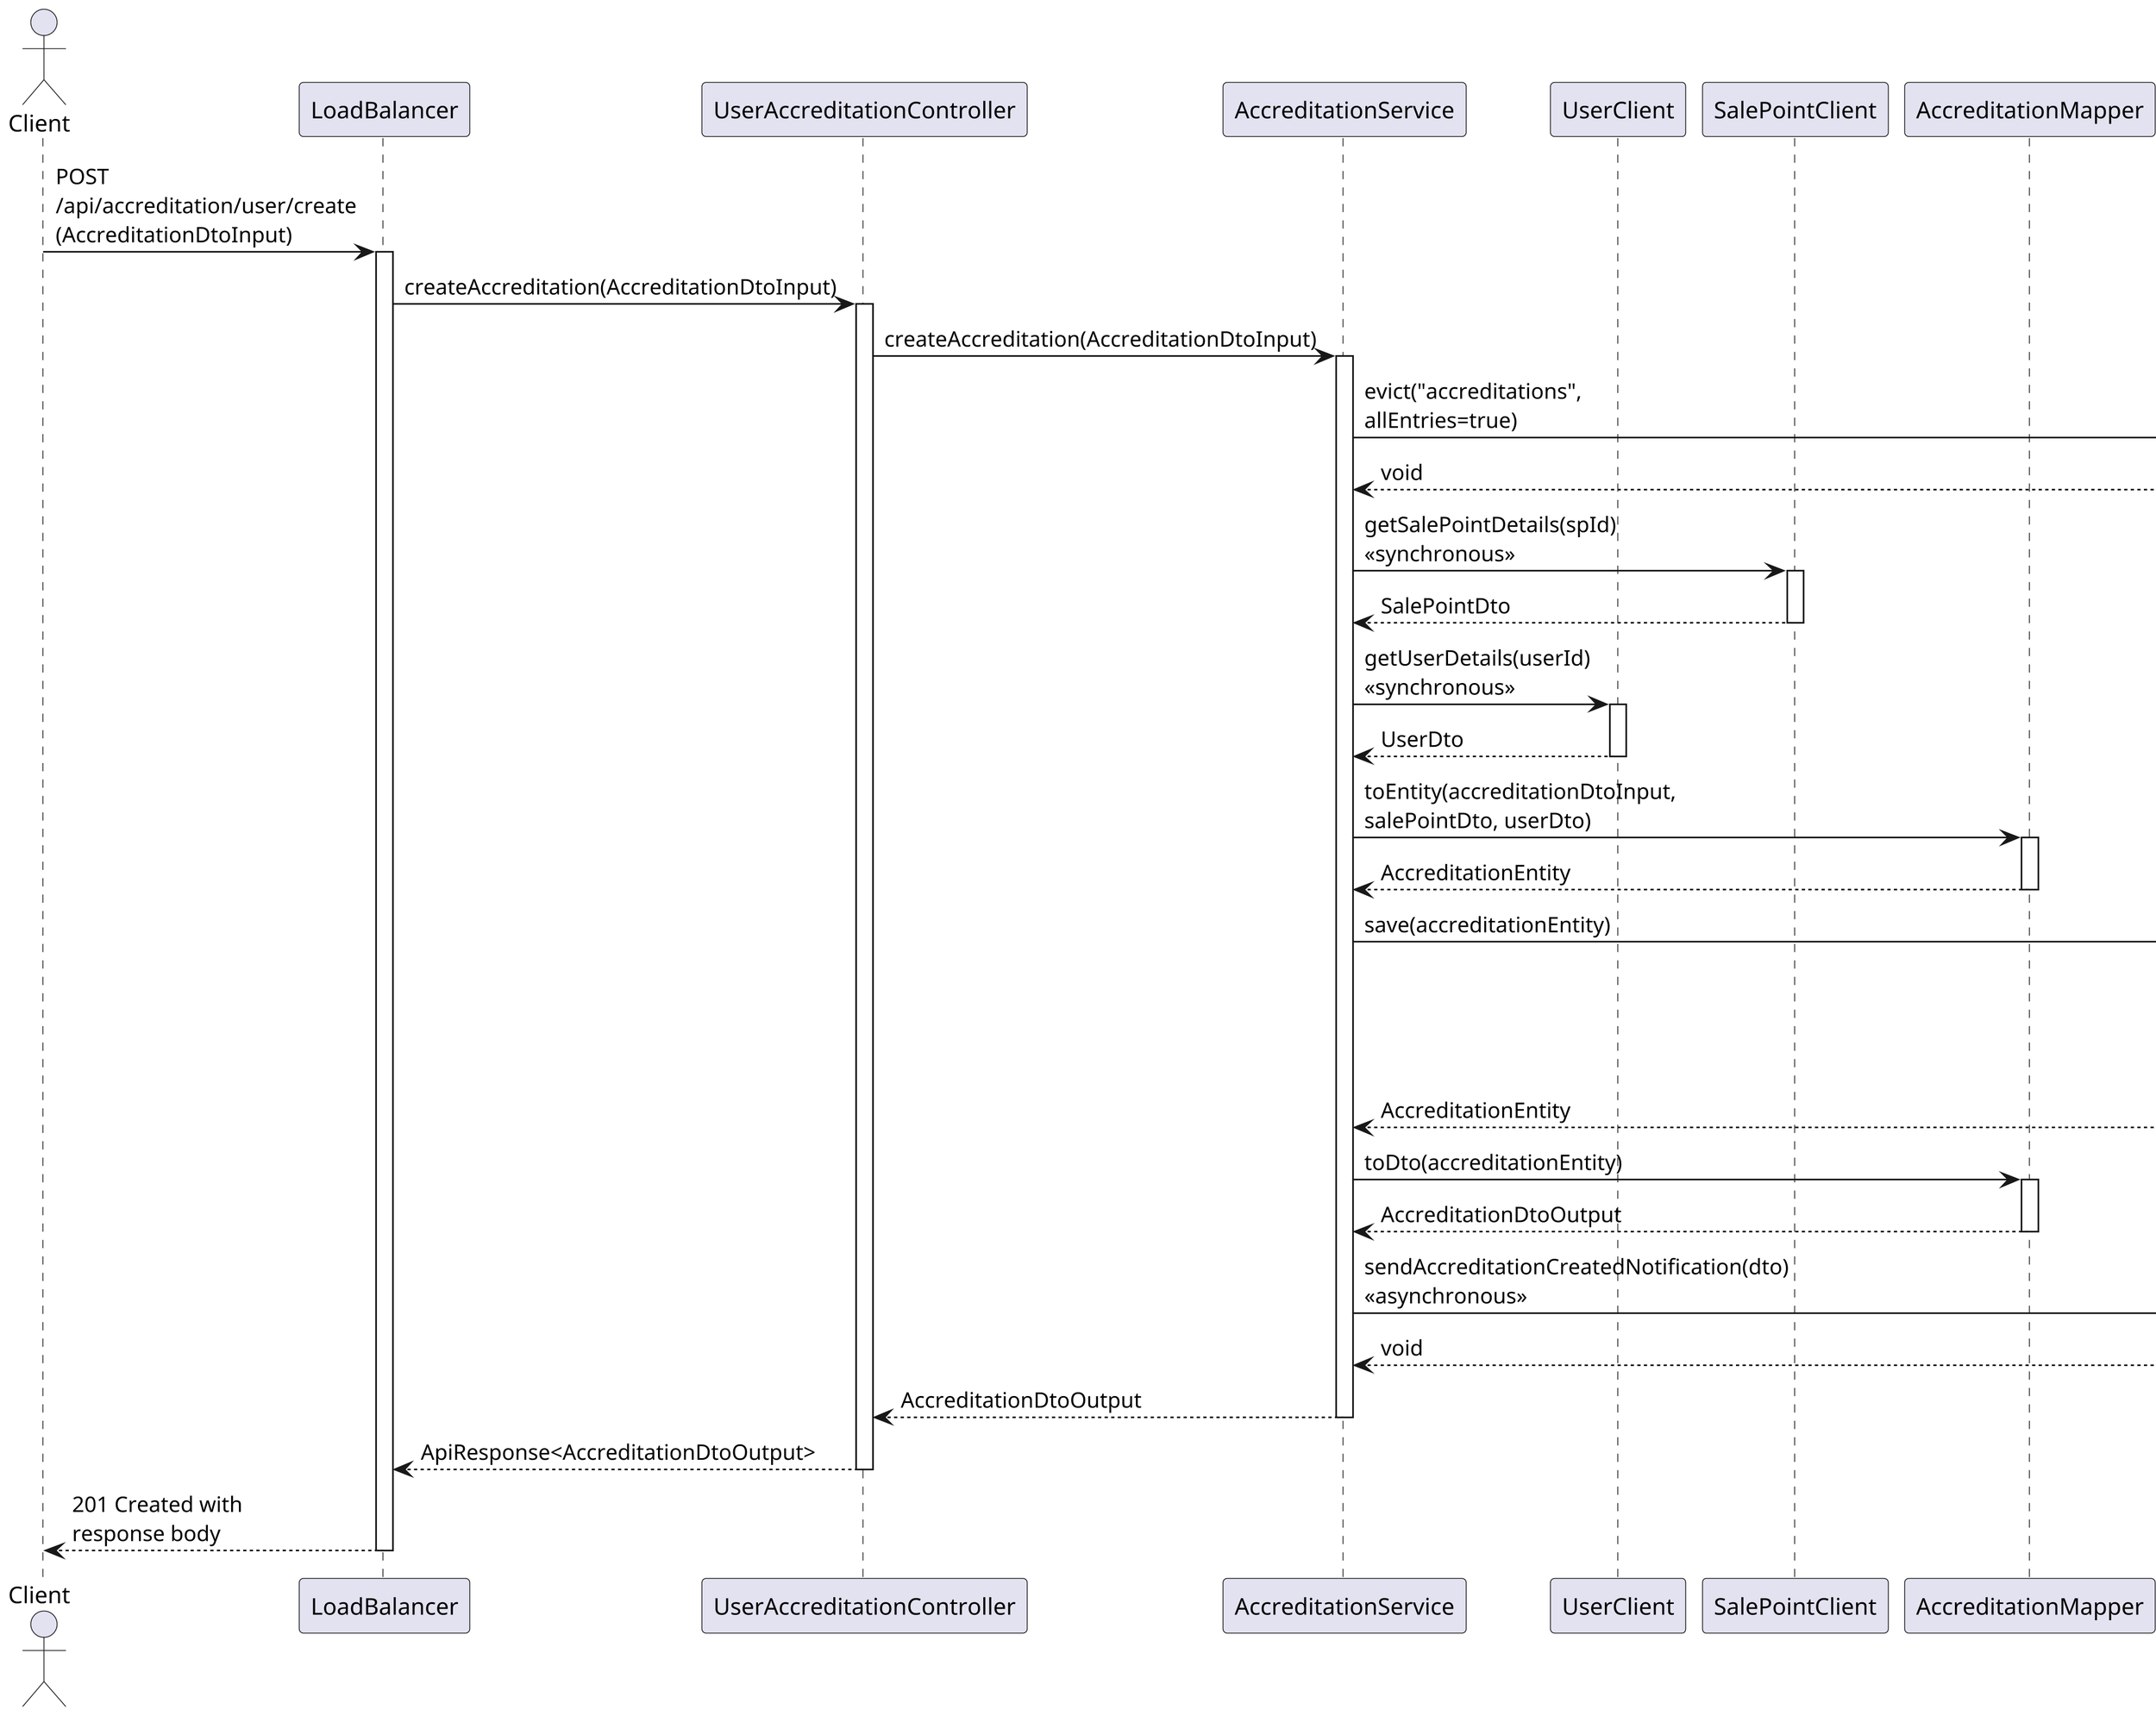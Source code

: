 @startuml
skinparam dpi 300
skinparam maxMessageSize 160

actor Client
participant "LoadBalancer" as LB
participant "UserAccreditationController" as Controller
participant "AccreditationService" as Service
participant "UserClient" as UserClient
participant "SalePointClient" as SPClient
participant "AccreditationMapper" as Mapper
participant "AccreditationRepository" as Repository
participant "AccreditationEventPublisher" as Publisher
participant "Redis Cache" as Cache
database Database

Client -> LB : POST /api/accreditation/user/create\n(AccreditationDtoInput)
activate LB

LB -> Controller : createAccreditation(AccreditationDtoInput)
activate Controller

Controller -> Service : createAccreditation(AccreditationDtoInput)
activate Service

Service -> Cache : evict("accreditations", allEntries=true)
activate Cache
Cache --> Service : void
deactivate Cache

Service -> SPClient : getSalePointDetails(spId) <<synchronous>>
activate SPClient
SPClient --> Service : SalePointDto
deactivate SPClient

Service -> UserClient : getUserDetails(userId) <<synchronous>>
activate UserClient
UserClient --> Service : UserDto
deactivate UserClient

Service -> Mapper : toEntity(accreditationDtoInput, salePointDto, userDto)
activate Mapper
Mapper --> Service : AccreditationEntity
deactivate Mapper

Service -> Repository : save(accreditationEntity)
activate Repository

Repository -> Database : INSERT INTO accreditations
activate Database
Database --> Repository : saved AccreditationEntity
deactivate Database

Repository --> Service : AccreditationEntity
deactivate Repository

Service -> Mapper : toDto(accreditationEntity)
activate Mapper
Mapper --> Service : AccreditationDtoOutput
deactivate Mapper

Service -> Publisher : sendAccreditationCreatedNotification(dto) <<asynchronous>>
activate Publisher
Publisher --> Service : void
deactivate Publisher

Service --> Controller : AccreditationDtoOutput
deactivate Service

Controller --> LB : ApiResponse<AccreditationDtoOutput>
deactivate Controller

LB --> Client : 201 Created with response body
deactivate LB

@enduml